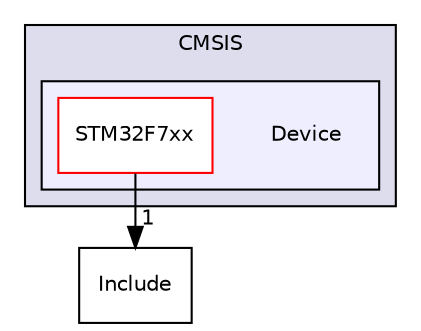 digraph "/home/developer/mtrain-firmware/external/CMSIS/Device" {
  compound=true
  node [ fontsize="10", fontname="Helvetica"];
  edge [ labelfontsize="10", labelfontname="Helvetica"];
  subgraph clusterdir_651c4281f36ab60688d2b827c8ad2c3b {
    graph [ bgcolor="#ddddee", pencolor="black", label="CMSIS" fontname="Helvetica", fontsize="10", URL="dir_651c4281f36ab60688d2b827c8ad2c3b.html"]
  subgraph clusterdir_fc87cadb59a46a005bd75c1c663e66ba {
    graph [ bgcolor="#eeeeff", pencolor="black", label="" URL="dir_fc87cadb59a46a005bd75c1c663e66ba.html"];
    dir_fc87cadb59a46a005bd75c1c663e66ba [shape=plaintext label="Device"];
    dir_ca6b782e1e582c29d056b3c0e389f791 [shape=box label="STM32F7xx" color="red" fillcolor="white" style="filled" URL="dir_ca6b782e1e582c29d056b3c0e389f791.html"];
  }
  }
  dir_ea7e36173fdf5d3e10f7d99384a1945b [shape=box label="Include" URL="dir_ea7e36173fdf5d3e10f7d99384a1945b.html"];
  dir_ca6b782e1e582c29d056b3c0e389f791->dir_ea7e36173fdf5d3e10f7d99384a1945b [headlabel="1", labeldistance=1.5 headhref="dir_000018_000032.html"];
}
